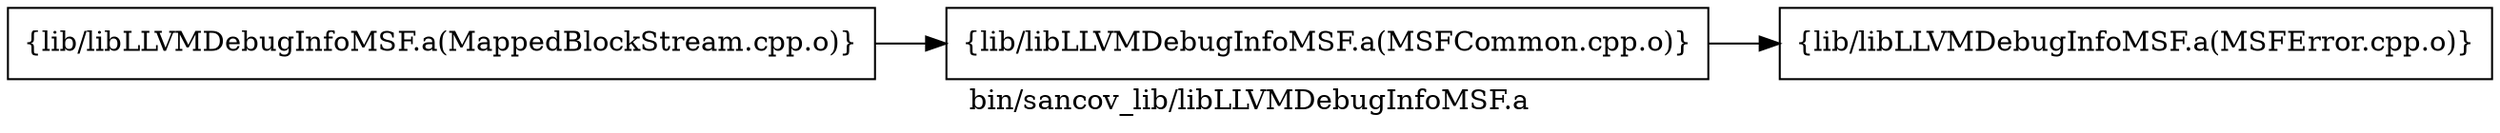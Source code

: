 digraph "bin/sancov_lib/libLLVMDebugInfoMSF.a" {
	label="bin/sancov_lib/libLLVMDebugInfoMSF.a";
	rankdir=LR;
	{ rank=same; Node0x55e6044598e8;  }
	{ rank=same; Node0x55e6044586c8;  }

	Node0x55e6044598e8 [shape=record,shape=box,group=0,label="{lib/libLLVMDebugInfoMSF.a(MappedBlockStream.cpp.o)}"];
	Node0x55e6044598e8 -> Node0x55e6044586c8;
	Node0x55e6044586c8 [shape=record,shape=box,group=0,label="{lib/libLLVMDebugInfoMSF.a(MSFCommon.cpp.o)}"];
	Node0x55e6044586c8 -> Node0x55e6044579a8;
	Node0x55e6044579a8 [shape=record,shape=box,group=0,label="{lib/libLLVMDebugInfoMSF.a(MSFError.cpp.o)}"];
}
